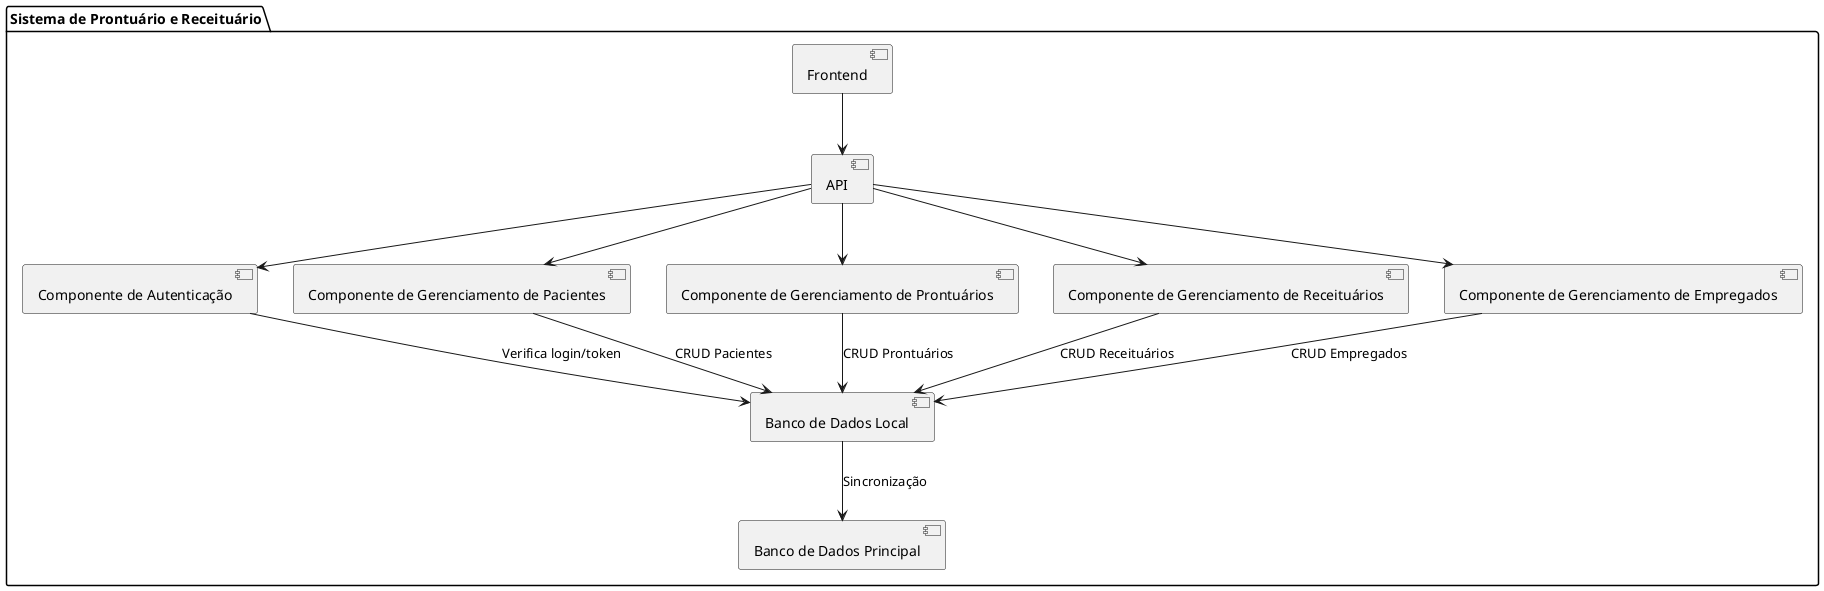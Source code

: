 @startuml

package "Sistema de Prontuário e Receituário" {
    [Frontend] --> [API]

    [API] --> [Componente de Autenticação]
    [API] --> [Componente de Gerenciamento de Pacientes]
    [API] --> [Componente de Gerenciamento de Prontuários]
    [API] --> [Componente de Gerenciamento de Receituários]
    [API] --> [Componente de Gerenciamento de Empregados]

    [Componente de Autenticação] --> [Banco de Dados Local] : Verifica login/token
    [Componente de Gerenciamento de Pacientes] --> [Banco de Dados Local] : CRUD Pacientes
    [Componente de Gerenciamento de Prontuários] --> [Banco de Dados Local] : CRUD Prontuários
    [Componente de Gerenciamento de Receituários] --> [Banco de Dados Local] : CRUD Receituários
    [Componente de Gerenciamento de Empregados] --> [Banco de Dados Local] : CRUD Empregados

    [Banco de Dados Local] --> [Banco de Dados Principal] : Sincronização
}

@enduml
